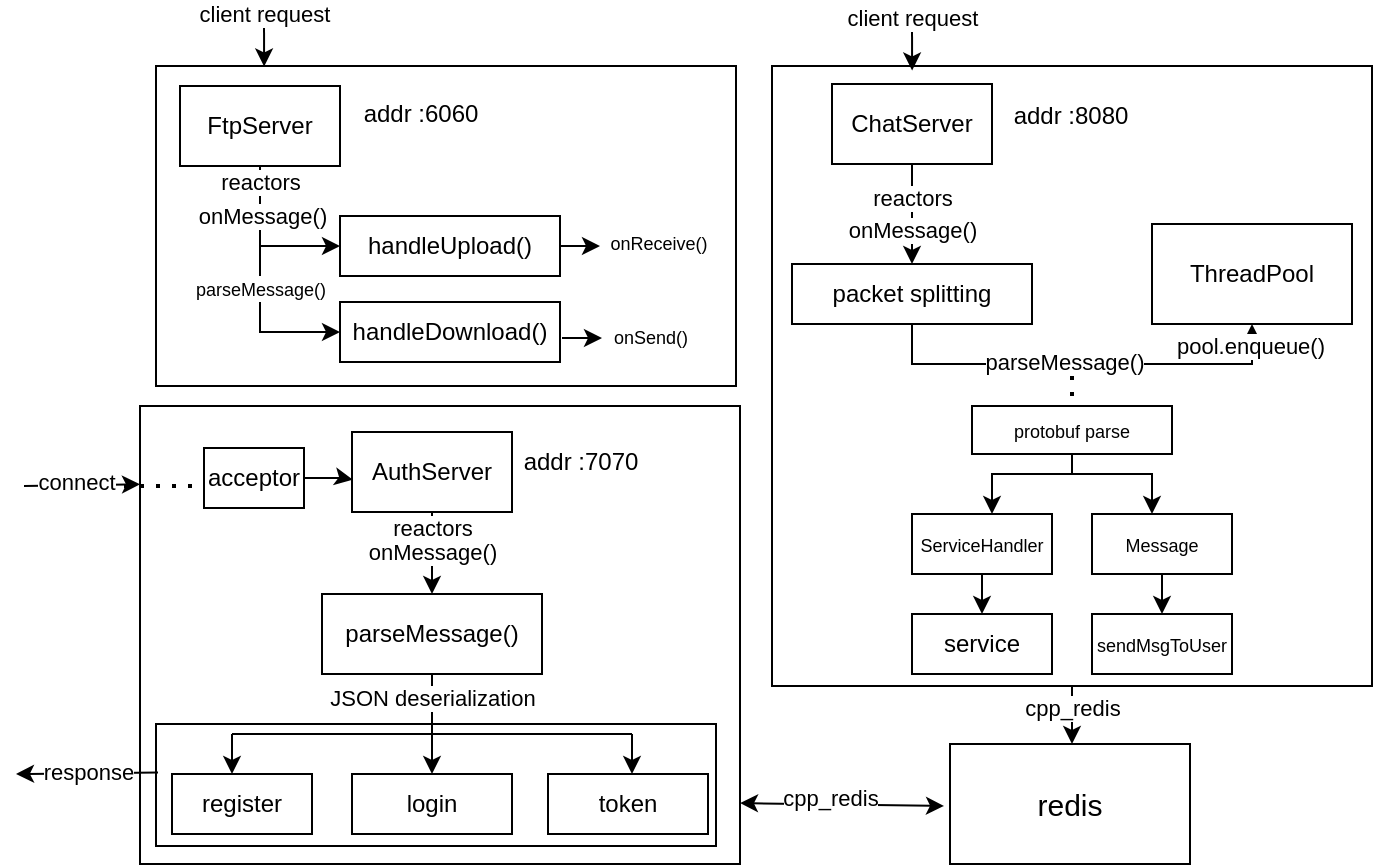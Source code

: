 <mxfile version="28.0.6">
  <diagram name="第 1 页" id="jaxIl0iMCObU8xPcl2MN">
    <mxGraphModel dx="1977" dy="686" grid="1" gridSize="10" guides="1" tooltips="1" connect="1" arrows="1" fold="1" page="1" pageScale="1" pageWidth="827" pageHeight="1169" math="0" shadow="0">
      <root>
        <mxCell id="0" />
        <mxCell id="1" parent="0" />
        <mxCell id="s-vSDAAKdeSJeBJjAyNH-1" value="AuthServer" style="rounded=0;whiteSpace=wrap;html=1;" vertex="1" parent="1">
          <mxGeometry x="54" y="373" width="80" height="40" as="geometry" />
        </mxCell>
        <mxCell id="s-vSDAAKdeSJeBJjAyNH-2" value="ChatServer" style="rounded=0;whiteSpace=wrap;html=1;" vertex="1" parent="1">
          <mxGeometry x="294" y="199" width="80" height="40" as="geometry" />
        </mxCell>
        <mxCell id="s-vSDAAKdeSJeBJjAyNH-3" value="FtpServer" style="rounded=0;whiteSpace=wrap;html=1;" vertex="1" parent="1">
          <mxGeometry x="-32" y="200" width="80" height="40" as="geometry" />
        </mxCell>
        <mxCell id="s-vSDAAKdeSJeBJjAyNH-4" value="" style="endArrow=classic;html=1;rounded=0;exitX=0.5;exitY=1;exitDx=0;exitDy=0;" edge="1" parent="1" source="s-vSDAAKdeSJeBJjAyNH-1">
          <mxGeometry width="50" height="50" relative="1" as="geometry">
            <mxPoint x="94" y="544" as="sourcePoint" />
            <mxPoint x="94" y="454" as="targetPoint" />
          </mxGeometry>
        </mxCell>
        <mxCell id="s-vSDAAKdeSJeBJjAyNH-6" value="onMessage()" style="edgeLabel;html=1;align=center;verticalAlign=middle;resizable=0;points=[];" vertex="1" connectable="0" parent="s-vSDAAKdeSJeBJjAyNH-4">
          <mxGeometry x="-0.281" y="-1" relative="1" as="geometry">
            <mxPoint x="1" y="5" as="offset" />
          </mxGeometry>
        </mxCell>
        <mxCell id="s-vSDAAKdeSJeBJjAyNH-62" value="reactors" style="edgeLabel;html=1;align=center;verticalAlign=middle;resizable=0;points=[];" vertex="1" connectable="0" parent="s-vSDAAKdeSJeBJjAyNH-4">
          <mxGeometry x="-0.848" y="2" relative="1" as="geometry">
            <mxPoint x="-2" y="5" as="offset" />
          </mxGeometry>
        </mxCell>
        <mxCell id="s-vSDAAKdeSJeBJjAyNH-7" value="parseMessage()" style="rounded=0;whiteSpace=wrap;html=1;" vertex="1" parent="1">
          <mxGeometry x="39" y="454" width="110" height="40" as="geometry" />
        </mxCell>
        <mxCell id="s-vSDAAKdeSJeBJjAyNH-17" style="edgeStyle=orthogonalEdgeStyle;rounded=0;orthogonalLoop=1;jettySize=auto;html=1;exitX=0.5;exitY=1;exitDx=0;exitDy=0;entryX=0.5;entryY=0;entryDx=0;entryDy=0;" edge="1" parent="1" source="s-vSDAAKdeSJeBJjAyNH-7" target="s-vSDAAKdeSJeBJjAyNH-27">
          <mxGeometry relative="1" as="geometry">
            <mxPoint x="93" y="544" as="targetPoint" />
          </mxGeometry>
        </mxCell>
        <mxCell id="s-vSDAAKdeSJeBJjAyNH-65" value="JSON deserialization" style="edgeLabel;html=1;align=center;verticalAlign=middle;resizable=0;points=[];" vertex="1" connectable="0" parent="s-vSDAAKdeSJeBJjAyNH-17">
          <mxGeometry x="-0.537" relative="1" as="geometry">
            <mxPoint as="offset" />
          </mxGeometry>
        </mxCell>
        <mxCell id="s-vSDAAKdeSJeBJjAyNH-20" value="" style="endArrow=none;html=1;rounded=0;" edge="1" parent="1">
          <mxGeometry width="50" height="50" relative="1" as="geometry">
            <mxPoint x="94" y="524" as="sourcePoint" />
            <mxPoint x="-6" y="524" as="targetPoint" />
          </mxGeometry>
        </mxCell>
        <mxCell id="s-vSDAAKdeSJeBJjAyNH-21" value="" style="endArrow=none;html=1;rounded=0;" edge="1" parent="1">
          <mxGeometry width="50" height="50" relative="1" as="geometry">
            <mxPoint x="94" y="524" as="sourcePoint" />
            <mxPoint x="194" y="524" as="targetPoint" />
          </mxGeometry>
        </mxCell>
        <mxCell id="s-vSDAAKdeSJeBJjAyNH-22" value="" style="endArrow=classic;html=1;rounded=0;" edge="1" parent="1">
          <mxGeometry width="50" height="50" relative="1" as="geometry">
            <mxPoint x="-6" y="524" as="sourcePoint" />
            <mxPoint x="-6" y="544" as="targetPoint" />
          </mxGeometry>
        </mxCell>
        <mxCell id="s-vSDAAKdeSJeBJjAyNH-23" value="" style="endArrow=classic;html=1;rounded=0;" edge="1" parent="1">
          <mxGeometry width="50" height="50" relative="1" as="geometry">
            <mxPoint x="194" y="524" as="sourcePoint" />
            <mxPoint x="194" y="544" as="targetPoint" />
            <Array as="points">
              <mxPoint x="194" y="544" />
            </Array>
          </mxGeometry>
        </mxCell>
        <mxCell id="s-vSDAAKdeSJeBJjAyNH-27" value="login" style="rounded=0;whiteSpace=wrap;html=1;" vertex="1" parent="1">
          <mxGeometry x="54" y="544" width="80" height="30" as="geometry" />
        </mxCell>
        <mxCell id="s-vSDAAKdeSJeBJjAyNH-29" value="token" style="rounded=0;whiteSpace=wrap;html=1;" vertex="1" parent="1">
          <mxGeometry x="152" y="544" width="80" height="30" as="geometry" />
        </mxCell>
        <mxCell id="s-vSDAAKdeSJeBJjAyNH-30" value="register" style="rounded=0;whiteSpace=wrap;html=1;" vertex="1" parent="1">
          <mxGeometry x="-36" y="544" width="70" height="30" as="geometry" />
        </mxCell>
        <mxCell id="s-vSDAAKdeSJeBJjAyNH-47" value="" style="rounded=0;whiteSpace=wrap;html=1;strokeWidth=1;fillStyle=solid;fillColor=none;" vertex="1" parent="1">
          <mxGeometry x="-44" y="519" width="280" height="61" as="geometry" />
        </mxCell>
        <mxCell id="s-vSDAAKdeSJeBJjAyNH-49" value="" style="endArrow=classic;startArrow=classic;html=1;rounded=0;entryX=1;entryY=0.867;entryDx=0;entryDy=0;entryPerimeter=0;" edge="1" parent="1" target="s-vSDAAKdeSJeBJjAyNH-52">
          <mxGeometry width="50" height="50" relative="1" as="geometry">
            <mxPoint x="350" y="560" as="sourcePoint" />
            <mxPoint x="6" y="534" as="targetPoint" />
          </mxGeometry>
        </mxCell>
        <mxCell id="s-vSDAAKdeSJeBJjAyNH-141" value="cpp_redis" style="edgeLabel;html=1;align=center;verticalAlign=middle;resizable=0;points=[];" vertex="1" connectable="0" parent="s-vSDAAKdeSJeBJjAyNH-49">
          <mxGeometry x="0.127" y="-3" relative="1" as="geometry">
            <mxPoint as="offset" />
          </mxGeometry>
        </mxCell>
        <mxCell id="s-vSDAAKdeSJeBJjAyNH-52" value="" style="rounded=0;whiteSpace=wrap;html=1;fillColor=none;" vertex="1" parent="1">
          <mxGeometry x="-52" y="360" width="300" height="229" as="geometry" />
        </mxCell>
        <mxCell id="s-vSDAAKdeSJeBJjAyNH-58" value="" style="endArrow=classic;html=1;rounded=0;" edge="1" parent="1">
          <mxGeometry width="50" height="50" relative="1" as="geometry">
            <mxPoint x="-43" y="543.31" as="sourcePoint" />
            <mxPoint x="-114" y="544" as="targetPoint" />
          </mxGeometry>
        </mxCell>
        <mxCell id="s-vSDAAKdeSJeBJjAyNH-59" value="response" style="edgeLabel;html=1;align=center;verticalAlign=middle;resizable=0;points=[];" vertex="1" connectable="0" parent="s-vSDAAKdeSJeBJjAyNH-58">
          <mxGeometry x="-0.284" y="-2" relative="1" as="geometry">
            <mxPoint x="-10" y="1" as="offset" />
          </mxGeometry>
        </mxCell>
        <mxCell id="s-vSDAAKdeSJeBJjAyNH-66" value="" style="endArrow=classic;html=1;rounded=0;exitX=0.5;exitY=1;exitDx=0;exitDy=0;" edge="1" parent="1" source="s-vSDAAKdeSJeBJjAyNH-2">
          <mxGeometry width="50" height="50" relative="1" as="geometry">
            <mxPoint x="334" y="319" as="sourcePoint" />
            <mxPoint x="334" y="289" as="targetPoint" />
          </mxGeometry>
        </mxCell>
        <mxCell id="s-vSDAAKdeSJeBJjAyNH-67" value="reactors" style="edgeLabel;html=1;align=center;verticalAlign=middle;resizable=0;points=[];" vertex="1" connectable="0" parent="s-vSDAAKdeSJeBJjAyNH-66">
          <mxGeometry x="-0.321" relative="1" as="geometry">
            <mxPoint as="offset" />
          </mxGeometry>
        </mxCell>
        <mxCell id="s-vSDAAKdeSJeBJjAyNH-68" value="onMessage()" style="edgeLabel;html=1;align=center;verticalAlign=middle;resizable=0;points=[];" vertex="1" connectable="0" parent="s-vSDAAKdeSJeBJjAyNH-66">
          <mxGeometry x="0.324" relative="1" as="geometry">
            <mxPoint as="offset" />
          </mxGeometry>
        </mxCell>
        <mxCell id="s-vSDAAKdeSJeBJjAyNH-70" value="packet splitting" style="rounded=0;whiteSpace=wrap;html=1;" vertex="1" parent="1">
          <mxGeometry x="274" y="289" width="120" height="30" as="geometry" />
        </mxCell>
        <mxCell id="s-vSDAAKdeSJeBJjAyNH-71" value="ThreadPool" style="rounded=0;whiteSpace=wrap;html=1;" vertex="1" parent="1">
          <mxGeometry x="454" y="269" width="100" height="50" as="geometry" />
        </mxCell>
        <mxCell id="s-vSDAAKdeSJeBJjAyNH-72" value="" style="endArrow=classic;html=1;rounded=0;exitX=0.5;exitY=1;exitDx=0;exitDy=0;entryX=0.5;entryY=1;entryDx=0;entryDy=0;" edge="1" parent="1" source="s-vSDAAKdeSJeBJjAyNH-70" target="s-vSDAAKdeSJeBJjAyNH-71">
          <mxGeometry width="50" height="50" relative="1" as="geometry">
            <mxPoint x="234" y="359" as="sourcePoint" />
            <mxPoint x="504" y="339" as="targetPoint" />
            <Array as="points">
              <mxPoint x="334" y="339" />
              <mxPoint x="504" y="339" />
            </Array>
          </mxGeometry>
        </mxCell>
        <mxCell id="s-vSDAAKdeSJeBJjAyNH-73" value="parseMessage()" style="edgeLabel;html=1;align=center;verticalAlign=middle;resizable=0;points=[];" vertex="1" connectable="0" parent="s-vSDAAKdeSJeBJjAyNH-72">
          <mxGeometry x="-0.086" y="1" relative="1" as="geometry">
            <mxPoint as="offset" />
          </mxGeometry>
        </mxCell>
        <mxCell id="s-vSDAAKdeSJeBJjAyNH-81" value="pool.enqueue()" style="edgeLabel;html=1;align=center;verticalAlign=middle;resizable=0;points=[];" vertex="1" connectable="0" parent="s-vSDAAKdeSJeBJjAyNH-72">
          <mxGeometry x="0.902" y="1" relative="1" as="geometry">
            <mxPoint as="offset" />
          </mxGeometry>
        </mxCell>
        <mxCell id="s-vSDAAKdeSJeBJjAyNH-79" value="" style="endArrow=none;dashed=1;html=1;dashPattern=1 3;strokeWidth=2;rounded=0;" edge="1" parent="1">
          <mxGeometry width="50" height="50" relative="1" as="geometry">
            <mxPoint x="414" y="379" as="sourcePoint" />
            <mxPoint x="414" y="339" as="targetPoint" />
          </mxGeometry>
        </mxCell>
        <mxCell id="s-vSDAAKdeSJeBJjAyNH-83" value="&lt;font style=&quot;font-size: 9px;&quot;&gt;protobuf parse&lt;/font&gt;" style="rounded=0;whiteSpace=wrap;html=1;" vertex="1" parent="1">
          <mxGeometry x="364" y="360" width="100" height="24" as="geometry" />
        </mxCell>
        <mxCell id="s-vSDAAKdeSJeBJjAyNH-84" value="" style="endArrow=classic;html=1;rounded=0;exitX=0.5;exitY=1;exitDx=0;exitDy=0;" edge="1" parent="1" source="s-vSDAAKdeSJeBJjAyNH-83">
          <mxGeometry width="50" height="50" relative="1" as="geometry">
            <mxPoint x="264" y="504" as="sourcePoint" />
            <mxPoint x="454" y="414" as="targetPoint" />
            <Array as="points">
              <mxPoint x="414" y="394" />
              <mxPoint x="454" y="394" />
              <mxPoint x="454" y="404" />
            </Array>
          </mxGeometry>
        </mxCell>
        <mxCell id="s-vSDAAKdeSJeBJjAyNH-85" value="" style="endArrow=classic;html=1;rounded=0;" edge="1" parent="1">
          <mxGeometry width="50" height="50" relative="1" as="geometry">
            <mxPoint x="414" y="394" as="sourcePoint" />
            <mxPoint x="374" y="414" as="targetPoint" />
            <Array as="points">
              <mxPoint x="374" y="394" />
            </Array>
          </mxGeometry>
        </mxCell>
        <mxCell id="s-vSDAAKdeSJeBJjAyNH-86" value="&lt;span style=&quot;color: rgb(0, 0, 0); font-family: Helvetica; font-style: normal; font-variant-ligatures: normal; font-variant-caps: normal; font-weight: 400; letter-spacing: normal; orphans: 2; text-align: center; text-indent: 0px; text-transform: none; widows: 2; word-spacing: 0px; -webkit-text-stroke-width: 0px; white-space: normal; text-decoration-thickness: initial; text-decoration-style: initial; text-decoration-color: initial; float: none; display: inline !important;&quot;&gt;&lt;font style=&quot;font-size: 9px;&quot;&gt;ServiceHandler&lt;/font&gt;&lt;/span&gt;" style="rounded=0;whiteSpace=wrap;html=1;" vertex="1" parent="1">
          <mxGeometry x="334" y="414" width="70" height="30" as="geometry" />
        </mxCell>
        <mxCell id="s-vSDAAKdeSJeBJjAyNH-87" value="&lt;font style=&quot;font-size: 9px;&quot;&gt;Message&lt;/font&gt;" style="rounded=0;whiteSpace=wrap;html=1;" vertex="1" parent="1">
          <mxGeometry x="424" y="414" width="70" height="30" as="geometry" />
        </mxCell>
        <mxCell id="s-vSDAAKdeSJeBJjAyNH-89" value="" style="endArrow=classic;html=1;rounded=0;exitX=0.5;exitY=1;exitDx=0;exitDy=0;" edge="1" parent="1" source="s-vSDAAKdeSJeBJjAyNH-86">
          <mxGeometry width="50" height="50" relative="1" as="geometry">
            <mxPoint x="314" y="554" as="sourcePoint" />
            <mxPoint x="369" y="464" as="targetPoint" />
          </mxGeometry>
        </mxCell>
        <mxCell id="s-vSDAAKdeSJeBJjAyNH-90" value="service" style="rounded=0;whiteSpace=wrap;html=1;" vertex="1" parent="1">
          <mxGeometry x="334" y="464" width="70" height="30" as="geometry" />
        </mxCell>
        <mxCell id="s-vSDAAKdeSJeBJjAyNH-95" value="&lt;font style=&quot;font-size: 9px;&quot;&gt;sendMsgToUser&lt;/font&gt;" style="rounded=0;whiteSpace=wrap;html=1;" vertex="1" parent="1">
          <mxGeometry x="424" y="464" width="70" height="30" as="geometry" />
        </mxCell>
        <mxCell id="s-vSDAAKdeSJeBJjAyNH-96" value="" style="endArrow=classic;html=1;rounded=0;exitX=0.5;exitY=1;exitDx=0;exitDy=0;entryX=0.5;entryY=0;entryDx=0;entryDy=0;" edge="1" parent="1" source="s-vSDAAKdeSJeBJjAyNH-87" target="s-vSDAAKdeSJeBJjAyNH-95">
          <mxGeometry width="50" height="50" relative="1" as="geometry">
            <mxPoint x="454.45" y="450.7" as="sourcePoint" />
            <mxPoint x="454" y="469" as="targetPoint" />
          </mxGeometry>
        </mxCell>
        <mxCell id="s-vSDAAKdeSJeBJjAyNH-142" value="" style="edgeStyle=orthogonalEdgeStyle;rounded=0;orthogonalLoop=1;jettySize=auto;html=1;" edge="1" parent="1" source="s-vSDAAKdeSJeBJjAyNH-97" target="s-vSDAAKdeSJeBJjAyNH-118">
          <mxGeometry relative="1" as="geometry">
            <Array as="points">
              <mxPoint x="414" y="530" />
              <mxPoint x="414" y="530" />
            </Array>
          </mxGeometry>
        </mxCell>
        <mxCell id="s-vSDAAKdeSJeBJjAyNH-144" value="cpp_redis" style="edgeLabel;html=1;align=center;verticalAlign=middle;resizable=0;points=[];" vertex="1" connectable="0" parent="s-vSDAAKdeSJeBJjAyNH-142">
          <mxGeometry x="-0.247" relative="1" as="geometry">
            <mxPoint as="offset" />
          </mxGeometry>
        </mxCell>
        <mxCell id="s-vSDAAKdeSJeBJjAyNH-97" value="" style="rounded=0;whiteSpace=wrap;html=1;fillColor=none;" vertex="1" parent="1">
          <mxGeometry x="264" y="190" width="300" height="310" as="geometry" />
        </mxCell>
        <mxCell id="s-vSDAAKdeSJeBJjAyNH-98" value="handleUpload()" style="rounded=0;whiteSpace=wrap;html=1;" vertex="1" parent="1">
          <mxGeometry x="48" y="265" width="110" height="30" as="geometry" />
        </mxCell>
        <mxCell id="s-vSDAAKdeSJeBJjAyNH-100" value="" style="edgeStyle=orthogonalEdgeStyle;rounded=0;orthogonalLoop=1;jettySize=auto;html=1;exitX=0.5;exitY=1;exitDx=0;exitDy=0;entryX=0;entryY=0.5;entryDx=0;entryDy=0;" edge="1" parent="1" source="s-vSDAAKdeSJeBJjAyNH-3" target="s-vSDAAKdeSJeBJjAyNH-102">
          <mxGeometry relative="1" as="geometry">
            <mxPoint x="8" y="370" as="targetPoint" />
          </mxGeometry>
        </mxCell>
        <mxCell id="s-vSDAAKdeSJeBJjAyNH-101" value="onMessage()" style="edgeLabel;html=1;align=center;verticalAlign=middle;resizable=0;points=[];" vertex="1" connectable="0" parent="s-vSDAAKdeSJeBJjAyNH-100">
          <mxGeometry x="-0.011" y="1" relative="1" as="geometry">
            <mxPoint y="-36" as="offset" />
          </mxGeometry>
        </mxCell>
        <mxCell id="s-vSDAAKdeSJeBJjAyNH-112" value="reactors" style="edgeLabel;html=1;align=center;verticalAlign=middle;resizable=0;points=[];" vertex="1" connectable="0" parent="s-vSDAAKdeSJeBJjAyNH-100">
          <mxGeometry x="-0.915" relative="1" as="geometry">
            <mxPoint y="3" as="offset" />
          </mxGeometry>
        </mxCell>
        <mxCell id="s-vSDAAKdeSJeBJjAyNH-113" value="&lt;font style=&quot;font-size: 9px;&quot;&gt;parseMessage()&lt;/font&gt;" style="edgeLabel;html=1;align=center;verticalAlign=middle;resizable=0;points=[];" vertex="1" connectable="0" parent="s-vSDAAKdeSJeBJjAyNH-100">
          <mxGeometry x="-0.013" relative="1" as="geometry">
            <mxPoint as="offset" />
          </mxGeometry>
        </mxCell>
        <mxCell id="s-vSDAAKdeSJeBJjAyNH-102" value="handleDownload()" style="rounded=0;whiteSpace=wrap;html=1;" vertex="1" parent="1">
          <mxGeometry x="48" y="308" width="110" height="30" as="geometry" />
        </mxCell>
        <mxCell id="s-vSDAAKdeSJeBJjAyNH-103" value="" style="endArrow=classic;html=1;rounded=0;exitX=1;exitY=0.5;exitDx=0;exitDy=0;" edge="1" parent="1" source="s-vSDAAKdeSJeBJjAyNH-98">
          <mxGeometry width="50" height="50" relative="1" as="geometry">
            <mxPoint x="-2" y="265" as="sourcePoint" />
            <mxPoint x="178" y="280" as="targetPoint" />
          </mxGeometry>
        </mxCell>
        <mxCell id="s-vSDAAKdeSJeBJjAyNH-104" value="" style="endArrow=classic;html=1;rounded=0;exitX=1;exitY=0.5;exitDx=0;exitDy=0;" edge="1" parent="1">
          <mxGeometry width="50" height="50" relative="1" as="geometry">
            <mxPoint x="159" y="326" as="sourcePoint" />
            <mxPoint x="179" y="326" as="targetPoint" />
            <Array as="points">
              <mxPoint x="169" y="326" />
            </Array>
          </mxGeometry>
        </mxCell>
        <mxCell id="s-vSDAAKdeSJeBJjAyNH-105" value="&lt;font style=&quot;font-size: 9px;&quot;&gt;onReceive()&lt;/font&gt;" style="text;html=1;align=center;verticalAlign=middle;resizable=0;points=[];autosize=1;strokeColor=none;fillColor=none;" vertex="1" parent="1">
          <mxGeometry x="172" y="263" width="70" height="30" as="geometry" />
        </mxCell>
        <mxCell id="s-vSDAAKdeSJeBJjAyNH-109" value="&lt;font style=&quot;font-size: 9px;&quot;&gt;onSend()&lt;/font&gt;" style="text;html=1;align=center;verticalAlign=middle;resizable=0;points=[];autosize=1;strokeColor=none;fillColor=none;" vertex="1" parent="1">
          <mxGeometry x="173" y="310" width="60" height="30" as="geometry" />
        </mxCell>
        <mxCell id="s-vSDAAKdeSJeBJjAyNH-111" value="" style="endArrow=classic;html=1;rounded=0;" edge="1" parent="1">
          <mxGeometry width="50" height="50" relative="1" as="geometry">
            <mxPoint x="8" y="280" as="sourcePoint" />
            <mxPoint x="48" y="280" as="targetPoint" />
          </mxGeometry>
        </mxCell>
        <mxCell id="s-vSDAAKdeSJeBJjAyNH-114" value="" style="rounded=0;whiteSpace=wrap;html=1;fillColor=none;" vertex="1" parent="1">
          <mxGeometry x="-44" y="190" width="290" height="160" as="geometry" />
        </mxCell>
        <mxCell id="s-vSDAAKdeSJeBJjAyNH-118" value="&lt;font style=&quot;font-size: 15px;&quot;&gt;redis&lt;/font&gt;" style="rounded=0;whiteSpace=wrap;html=1;" vertex="1" parent="1">
          <mxGeometry x="353" y="529" width="120" height="60" as="geometry" />
        </mxCell>
        <mxCell id="s-vSDAAKdeSJeBJjAyNH-123" value="addr :8080" style="text;html=1;align=center;verticalAlign=middle;resizable=0;points=[];autosize=1;strokeColor=none;fillColor=none;" vertex="1" parent="1">
          <mxGeometry x="373" y="200" width="80" height="30" as="geometry" />
        </mxCell>
        <mxCell id="s-vSDAAKdeSJeBJjAyNH-127" value="addr :7070" style="text;html=1;align=center;verticalAlign=middle;resizable=0;points=[];autosize=1;strokeColor=none;fillColor=none;" vertex="1" parent="1">
          <mxGeometry x="128" y="373" width="80" height="30" as="geometry" />
        </mxCell>
        <mxCell id="s-vSDAAKdeSJeBJjAyNH-128" value="addr :6060" style="text;html=1;align=center;verticalAlign=middle;resizable=0;points=[];autosize=1;strokeColor=none;fillColor=none;" vertex="1" parent="1">
          <mxGeometry x="48" y="199" width="80" height="30" as="geometry" />
        </mxCell>
        <mxCell id="s-vSDAAKdeSJeBJjAyNH-129" value="" style="endArrow=classic;html=1;rounded=0;" edge="1" parent="1">
          <mxGeometry width="50" height="50" relative="1" as="geometry">
            <mxPoint x="-110" y="400" as="sourcePoint" />
            <mxPoint x="-52" y="399.163" as="targetPoint" />
          </mxGeometry>
        </mxCell>
        <mxCell id="s-vSDAAKdeSJeBJjAyNH-130" value="connect" style="edgeLabel;html=1;align=center;verticalAlign=middle;resizable=0;points=[];" vertex="1" connectable="0" parent="s-vSDAAKdeSJeBJjAyNH-129">
          <mxGeometry x="-0.101" y="2" relative="1" as="geometry">
            <mxPoint as="offset" />
          </mxGeometry>
        </mxCell>
        <mxCell id="s-vSDAAKdeSJeBJjAyNH-131" value="acceptor" style="rounded=0;whiteSpace=wrap;html=1;" vertex="1" parent="1">
          <mxGeometry x="-20" y="381" width="50" height="30" as="geometry" />
        </mxCell>
        <mxCell id="s-vSDAAKdeSJeBJjAyNH-134" value="" style="endArrow=none;dashed=1;html=1;dashPattern=1 3;strokeWidth=2;rounded=0;" edge="1" parent="1">
          <mxGeometry width="50" height="50" relative="1" as="geometry">
            <mxPoint x="-60" y="400" as="sourcePoint" />
            <mxPoint x="-22" y="400" as="targetPoint" />
          </mxGeometry>
        </mxCell>
        <mxCell id="s-vSDAAKdeSJeBJjAyNH-139" style="edgeStyle=orthogonalEdgeStyle;rounded=0;orthogonalLoop=1;jettySize=auto;html=1;entryX=0.004;entryY=0.595;entryDx=0;entryDy=0;entryPerimeter=0;" edge="1" parent="1" source="s-vSDAAKdeSJeBJjAyNH-131" target="s-vSDAAKdeSJeBJjAyNH-1">
          <mxGeometry relative="1" as="geometry" />
        </mxCell>
        <mxCell id="s-vSDAAKdeSJeBJjAyNH-145" value="" style="endArrow=classic;html=1;rounded=0;entryX=0.283;entryY=0.014;entryDx=0;entryDy=0;entryPerimeter=0;" edge="1" parent="1">
          <mxGeometry width="50" height="50" relative="1" as="geometry">
            <mxPoint x="10" y="168" as="sourcePoint" />
            <mxPoint x="10.07" y="190.24" as="targetPoint" />
          </mxGeometry>
        </mxCell>
        <mxCell id="s-vSDAAKdeSJeBJjAyNH-146" value="client request" style="edgeLabel;html=1;align=center;verticalAlign=middle;resizable=0;points=[];" vertex="1" connectable="0" parent="s-vSDAAKdeSJeBJjAyNH-145">
          <mxGeometry x="-0.48" relative="1" as="geometry">
            <mxPoint y="-10" as="offset" />
          </mxGeometry>
        </mxCell>
        <mxCell id="s-vSDAAKdeSJeBJjAyNH-147" value="" style="endArrow=classic;html=1;rounded=0;entryX=0.283;entryY=0.014;entryDx=0;entryDy=0;entryPerimeter=0;" edge="1" parent="1">
          <mxGeometry width="50" height="50" relative="1" as="geometry">
            <mxPoint x="334" y="170" as="sourcePoint" />
            <mxPoint x="334.07" y="192.24" as="targetPoint" />
          </mxGeometry>
        </mxCell>
        <mxCell id="s-vSDAAKdeSJeBJjAyNH-148" value="client request" style="edgeLabel;html=1;align=center;verticalAlign=middle;resizable=0;points=[];" vertex="1" connectable="0" parent="s-vSDAAKdeSJeBJjAyNH-147">
          <mxGeometry x="-0.48" relative="1" as="geometry">
            <mxPoint y="-10" as="offset" />
          </mxGeometry>
        </mxCell>
      </root>
    </mxGraphModel>
  </diagram>
</mxfile>
